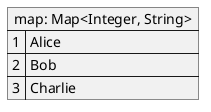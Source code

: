@startuml
map "map: Map<Integer, String>" as users {
  1 => Alice
  2 => Bob
  3 => Charlie
}
@enduml
